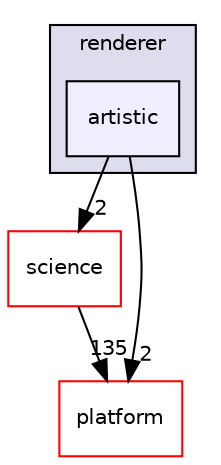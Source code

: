 digraph "bioexplorer/backend/module/ispc/renderer/artistic" {
  compound=true
  node [ fontsize="10", fontname="Helvetica"];
  edge [ labelfontsize="10", labelfontname="Helvetica"];
  subgraph clusterdir_86f0b4869ee09c874d23be5e71808b13 {
    graph [ bgcolor="#ddddee", pencolor="black", label="renderer" fontname="Helvetica", fontsize="10", URL="dir_86f0b4869ee09c874d23be5e71808b13.html"]
  dir_46d750f99bdad3940df2dcd775c4dbce [shape=box, label="artistic", style="filled", fillcolor="#eeeeff", pencolor="black", URL="dir_46d750f99bdad3940df2dcd775c4dbce.html"];
  }
  dir_14d627cccd023aaf4f18eaf1359097e2 [shape=box label="science" fillcolor="white" style="filled" color="red" URL="dir_14d627cccd023aaf4f18eaf1359097e2.html"];
  dir_c5a52a81292cf9a5167198f4f346d6d9 [shape=box label="platform" fillcolor="white" style="filled" color="red" URL="dir_c5a52a81292cf9a5167198f4f346d6d9.html"];
  dir_14d627cccd023aaf4f18eaf1359097e2->dir_c5a52a81292cf9a5167198f4f346d6d9 [headlabel="135", labeldistance=1.5 headhref="dir_000038_000061.html"];
  dir_46d750f99bdad3940df2dcd775c4dbce->dir_14d627cccd023aaf4f18eaf1359097e2 [headlabel="2", labeldistance=1.5 headhref="dir_000008_000038.html"];
  dir_46d750f99bdad3940df2dcd775c4dbce->dir_c5a52a81292cf9a5167198f4f346d6d9 [headlabel="2", labeldistance=1.5 headhref="dir_000008_000061.html"];
}
